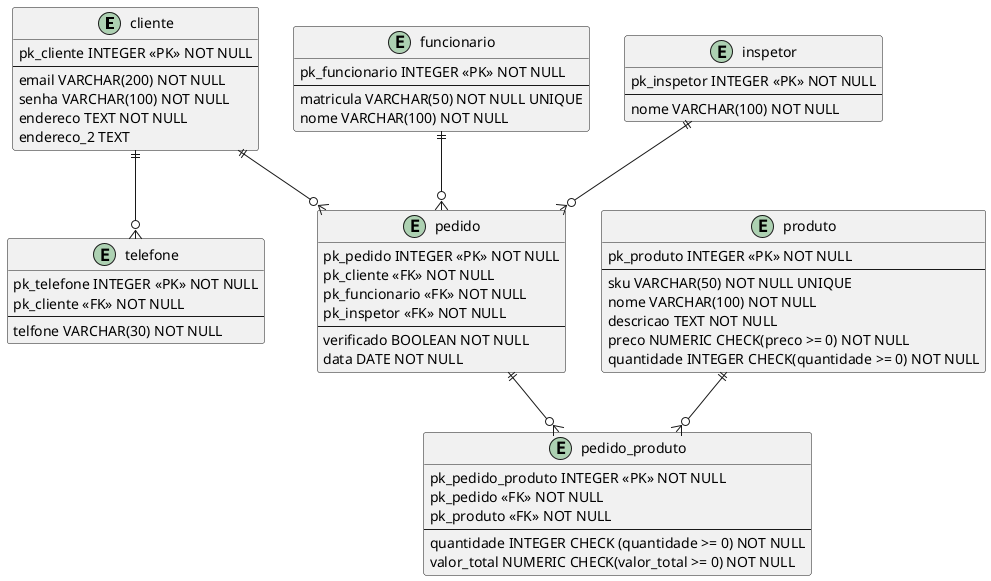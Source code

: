@startuml pedidos de eletrônicos

entity cliente{
    pk_cliente INTEGER <<PK>> NOT NULL
    --
    email VARCHAR(200) NOT NULL 
    senha VARCHAR(100) NOT NULL
    endereco TEXT NOT NULL
    endereco_2 TEXT
}

entity funcionario{
    pk_funcionario INTEGER <<PK>> NOT NULL
    --
    matricula VARCHAR(50) NOT NULL UNIQUE
    nome VARCHAR(100) NOT NULL
}

entity produto{
    pk_produto INTEGER <<PK>> NOT NULL
    --
    sku VARCHAR(50) NOT NULL UNIQUE
    nome VARCHAR(100) NOT NULL 
    descricao TEXT NOT NULL
    preco NUMERIC CHECK(preco >= 0) NOT NULL
    quantidade INTEGER CHECK(quantidade >= 0) NOT NULL 
}

entity telefone{
    pk_telefone INTEGER <<PK>> NOT NULL
    pk_cliente <<FK>> NOT NULL
    --
    telfone VARCHAR(30) NOT NULL
}

entity inspetor{
    pk_inspetor INTEGER <<PK>> NOT NULL
    --
    nome VARCHAR(100) NOT NULL
}

entity pedido_produto{
    pk_pedido_produto INTEGER <<PK>> NOT NULL
    pk_pedido <<FK>> NOT NULL
    pk_produto <<FK>> NOT NULL
    --
    quantidade INTEGER CHECK (quantidade >= 0) NOT NULL
    valor_total NUMERIC CHECK(valor_total >= 0) NOT NULL
}

entity pedido{
    pk_pedido INTEGER <<PK>> NOT NULL
    pk_cliente <<FK>> NOT NULL 
    pk_funcionario <<FK>> NOT NULL
    pk_inspetor <<FK>> NOT NULL
    --
    verificado BOOLEAN NOT NULL
    data DATE NOT NULL
}

cliente ||--o{ telefone
produto ||--o{ pedido_produto
pedido ||--o{ pedido_produto
inspetor ||--o{ pedido
funcionario ||--o{ pedido
cliente ||--o{ pedido

@enduml 